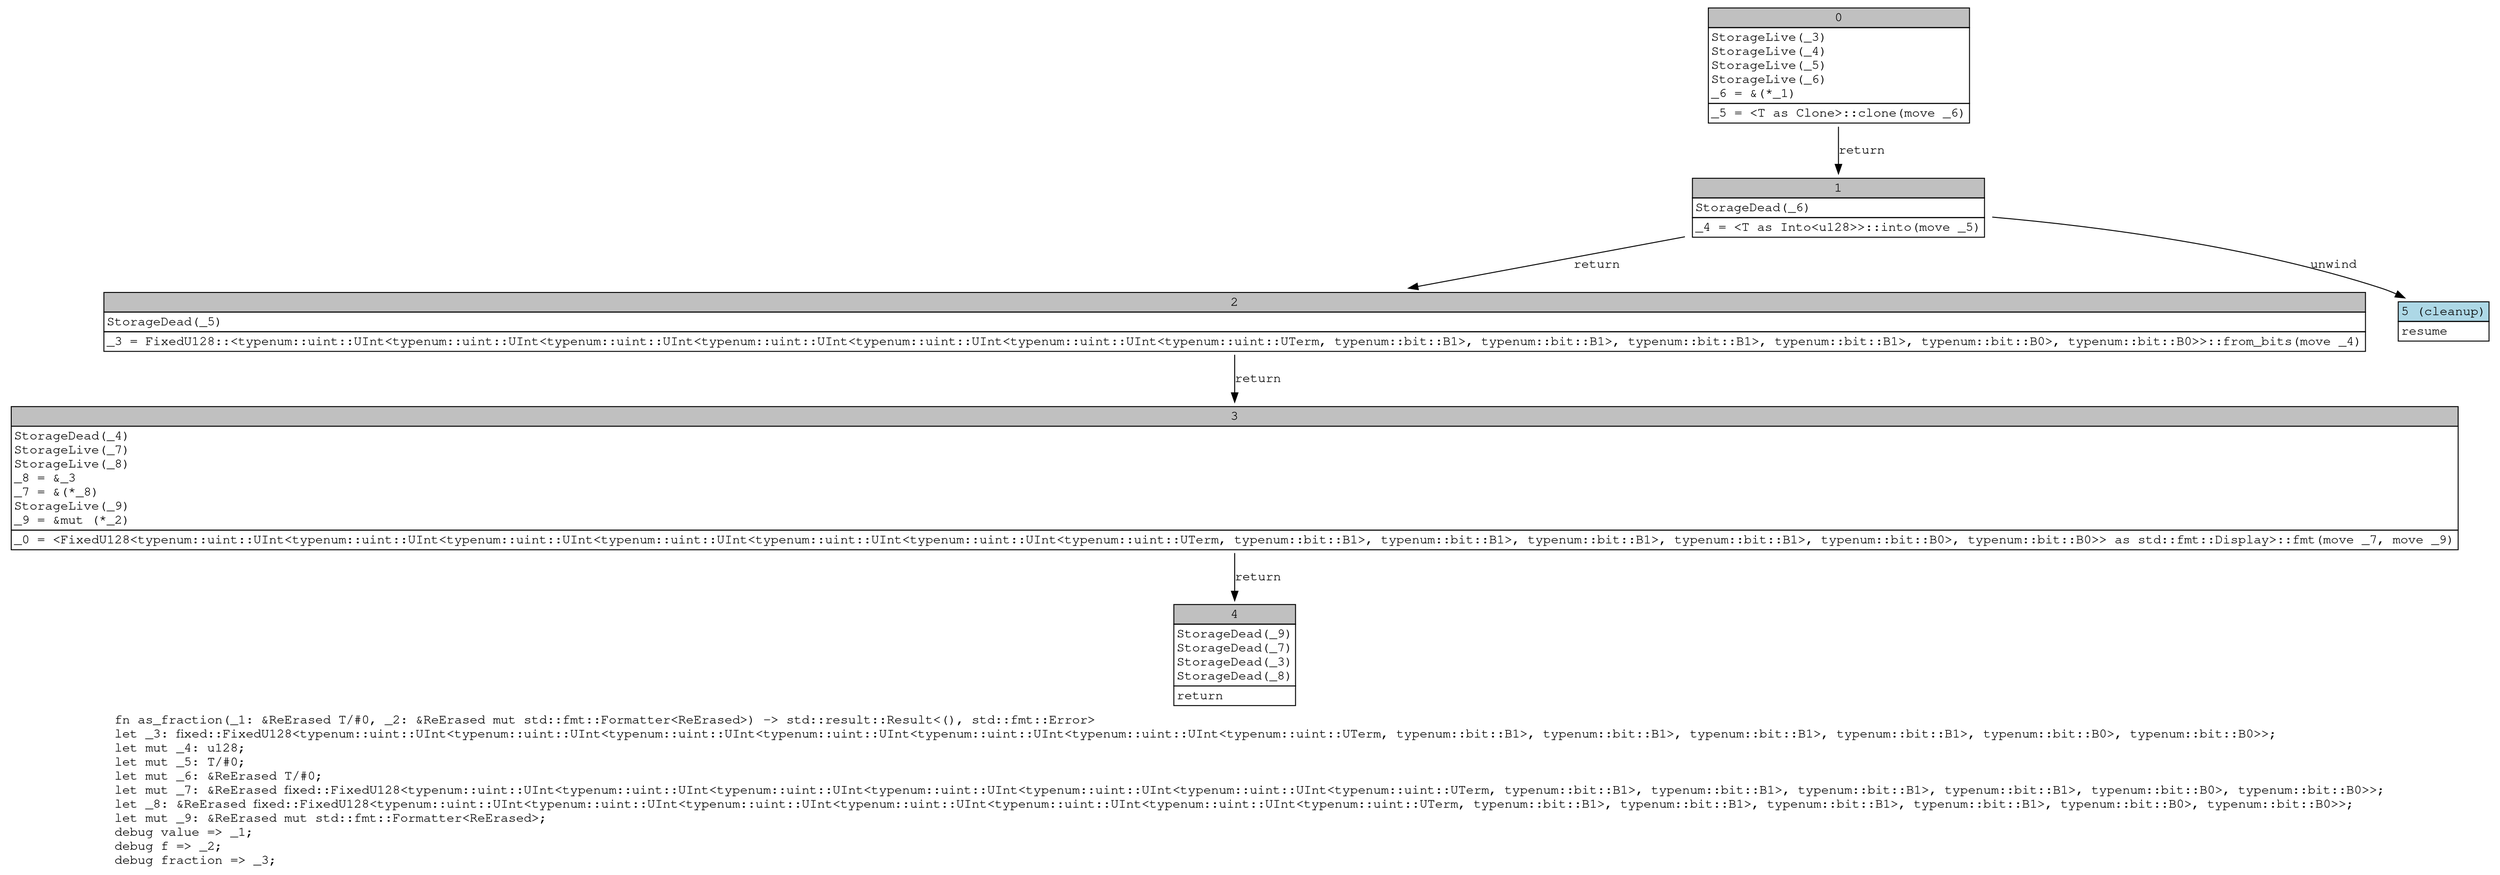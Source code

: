 digraph Mir_0_991 {
    graph [fontname="Courier, monospace"];
    node [fontname="Courier, monospace"];
    edge [fontname="Courier, monospace"];
    label=<fn as_fraction(_1: &amp;ReErased T/#0, _2: &amp;ReErased mut std::fmt::Formatter&lt;ReErased&gt;) -&gt; std::result::Result&lt;(), std::fmt::Error&gt;<br align="left"/>let _3: fixed::FixedU128&lt;typenum::uint::UInt&lt;typenum::uint::UInt&lt;typenum::uint::UInt&lt;typenum::uint::UInt&lt;typenum::uint::UInt&lt;typenum::uint::UInt&lt;typenum::uint::UTerm, typenum::bit::B1&gt;, typenum::bit::B1&gt;, typenum::bit::B1&gt;, typenum::bit::B1&gt;, typenum::bit::B0&gt;, typenum::bit::B0&gt;&gt;;<br align="left"/>let mut _4: u128;<br align="left"/>let mut _5: T/#0;<br align="left"/>let mut _6: &amp;ReErased T/#0;<br align="left"/>let mut _7: &amp;ReErased fixed::FixedU128&lt;typenum::uint::UInt&lt;typenum::uint::UInt&lt;typenum::uint::UInt&lt;typenum::uint::UInt&lt;typenum::uint::UInt&lt;typenum::uint::UInt&lt;typenum::uint::UTerm, typenum::bit::B1&gt;, typenum::bit::B1&gt;, typenum::bit::B1&gt;, typenum::bit::B1&gt;, typenum::bit::B0&gt;, typenum::bit::B0&gt;&gt;;<br align="left"/>let _8: &amp;ReErased fixed::FixedU128&lt;typenum::uint::UInt&lt;typenum::uint::UInt&lt;typenum::uint::UInt&lt;typenum::uint::UInt&lt;typenum::uint::UInt&lt;typenum::uint::UInt&lt;typenum::uint::UTerm, typenum::bit::B1&gt;, typenum::bit::B1&gt;, typenum::bit::B1&gt;, typenum::bit::B1&gt;, typenum::bit::B0&gt;, typenum::bit::B0&gt;&gt;;<br align="left"/>let mut _9: &amp;ReErased mut std::fmt::Formatter&lt;ReErased&gt;;<br align="left"/>debug value =&gt; _1;<br align="left"/>debug f =&gt; _2;<br align="left"/>debug fraction =&gt; _3;<br align="left"/>>;
    bb0__0_991 [shape="none", label=<<table border="0" cellborder="1" cellspacing="0"><tr><td bgcolor="gray" align="center" colspan="1">0</td></tr><tr><td align="left" balign="left">StorageLive(_3)<br/>StorageLive(_4)<br/>StorageLive(_5)<br/>StorageLive(_6)<br/>_6 = &amp;(*_1)<br/></td></tr><tr><td align="left">_5 = &lt;T as Clone&gt;::clone(move _6)</td></tr></table>>];
    bb1__0_991 [shape="none", label=<<table border="0" cellborder="1" cellspacing="0"><tr><td bgcolor="gray" align="center" colspan="1">1</td></tr><tr><td align="left" balign="left">StorageDead(_6)<br/></td></tr><tr><td align="left">_4 = &lt;T as Into&lt;u128&gt;&gt;::into(move _5)</td></tr></table>>];
    bb2__0_991 [shape="none", label=<<table border="0" cellborder="1" cellspacing="0"><tr><td bgcolor="gray" align="center" colspan="1">2</td></tr><tr><td align="left" balign="left">StorageDead(_5)<br/></td></tr><tr><td align="left">_3 = FixedU128::&lt;typenum::uint::UInt&lt;typenum::uint::UInt&lt;typenum::uint::UInt&lt;typenum::uint::UInt&lt;typenum::uint::UInt&lt;typenum::uint::UInt&lt;typenum::uint::UTerm, typenum::bit::B1&gt;, typenum::bit::B1&gt;, typenum::bit::B1&gt;, typenum::bit::B1&gt;, typenum::bit::B0&gt;, typenum::bit::B0&gt;&gt;::from_bits(move _4)</td></tr></table>>];
    bb3__0_991 [shape="none", label=<<table border="0" cellborder="1" cellspacing="0"><tr><td bgcolor="gray" align="center" colspan="1">3</td></tr><tr><td align="left" balign="left">StorageDead(_4)<br/>StorageLive(_7)<br/>StorageLive(_8)<br/>_8 = &amp;_3<br/>_7 = &amp;(*_8)<br/>StorageLive(_9)<br/>_9 = &amp;mut (*_2)<br/></td></tr><tr><td align="left">_0 = &lt;FixedU128&lt;typenum::uint::UInt&lt;typenum::uint::UInt&lt;typenum::uint::UInt&lt;typenum::uint::UInt&lt;typenum::uint::UInt&lt;typenum::uint::UInt&lt;typenum::uint::UTerm, typenum::bit::B1&gt;, typenum::bit::B1&gt;, typenum::bit::B1&gt;, typenum::bit::B1&gt;, typenum::bit::B0&gt;, typenum::bit::B0&gt;&gt; as std::fmt::Display&gt;::fmt(move _7, move _9)</td></tr></table>>];
    bb4__0_991 [shape="none", label=<<table border="0" cellborder="1" cellspacing="0"><tr><td bgcolor="gray" align="center" colspan="1">4</td></tr><tr><td align="left" balign="left">StorageDead(_9)<br/>StorageDead(_7)<br/>StorageDead(_3)<br/>StorageDead(_8)<br/></td></tr><tr><td align="left">return</td></tr></table>>];
    bb5__0_991 [shape="none", label=<<table border="0" cellborder="1" cellspacing="0"><tr><td bgcolor="lightblue" align="center" colspan="1">5 (cleanup)</td></tr><tr><td align="left">resume</td></tr></table>>];
    bb0__0_991 -> bb1__0_991 [label="return"];
    bb1__0_991 -> bb2__0_991 [label="return"];
    bb1__0_991 -> bb5__0_991 [label="unwind"];
    bb2__0_991 -> bb3__0_991 [label="return"];
    bb3__0_991 -> bb4__0_991 [label="return"];
}
